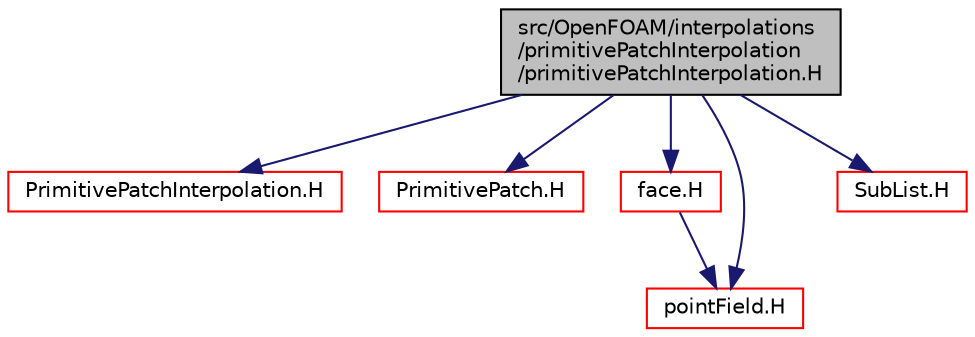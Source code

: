 digraph "src/OpenFOAM/interpolations/primitivePatchInterpolation/primitivePatchInterpolation.H"
{
  bgcolor="transparent";
  edge [fontname="Helvetica",fontsize="10",labelfontname="Helvetica",labelfontsize="10"];
  node [fontname="Helvetica",fontsize="10",shape=record];
  Node0 [label="src/OpenFOAM/interpolations\l/primitivePatchInterpolation\l/primitivePatchInterpolation.H",height=0.2,width=0.4,color="black", fillcolor="grey75", style="filled", fontcolor="black"];
  Node0 -> Node1 [color="midnightblue",fontsize="10",style="solid",fontname="Helvetica"];
  Node1 [label="PrimitivePatchInterpolation.H",height=0.2,width=0.4,color="red",URL="$a11231.html"];
  Node0 -> Node95 [color="midnightblue",fontsize="10",style="solid",fontname="Helvetica"];
  Node95 [label="PrimitivePatch.H",height=0.2,width=0.4,color="red",URL="$a12719.html"];
  Node0 -> Node157 [color="midnightblue",fontsize="10",style="solid",fontname="Helvetica"];
  Node157 [label="face.H",height=0.2,width=0.4,color="red",URL="$a12080.html"];
  Node157 -> Node107 [color="midnightblue",fontsize="10",style="solid",fontname="Helvetica"];
  Node107 [label="pointField.H",height=0.2,width=0.4,color="red",URL="$a12830.html"];
  Node0 -> Node159 [color="midnightblue",fontsize="10",style="solid",fontname="Helvetica"];
  Node159 [label="SubList.H",height=0.2,width=0.4,color="red",URL="$a09443.html"];
  Node0 -> Node107 [color="midnightblue",fontsize="10",style="solid",fontname="Helvetica"];
}
